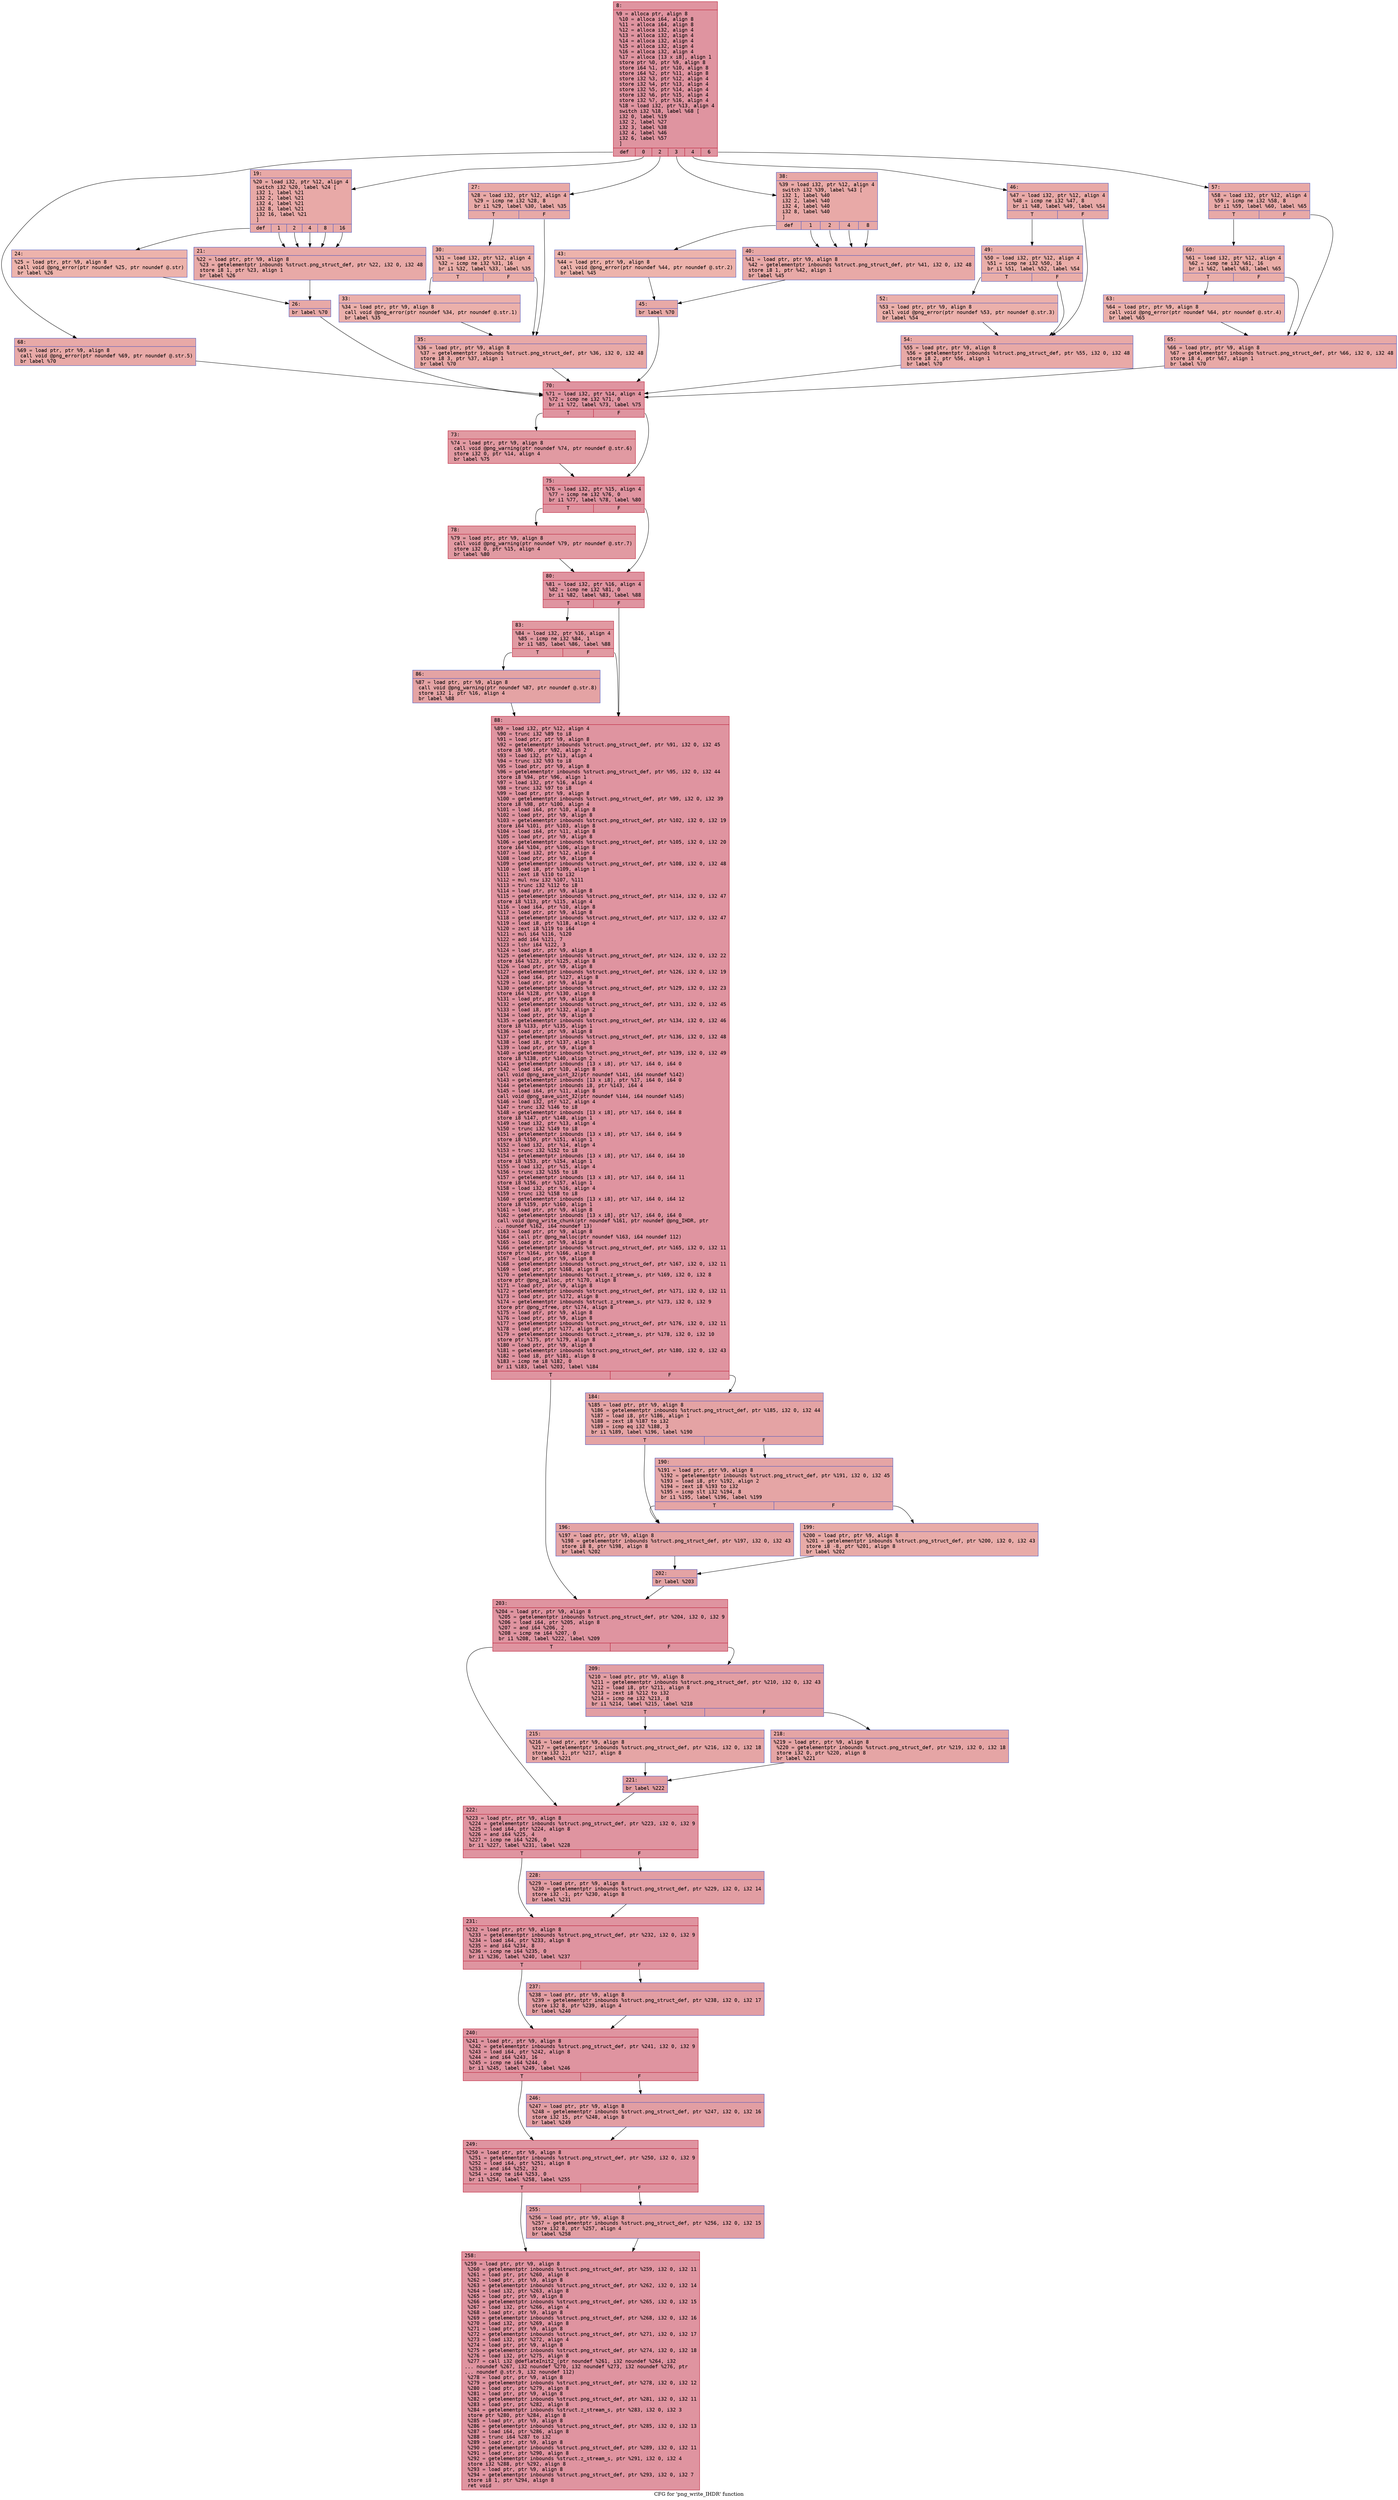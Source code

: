 digraph "CFG for 'png_write_IHDR' function" {
	label="CFG for 'png_write_IHDR' function";

	Node0x6000023b2a30 [shape=record,color="#b70d28ff", style=filled, fillcolor="#b70d2870" fontname="Courier",label="{8:\l|  %9 = alloca ptr, align 8\l  %10 = alloca i64, align 8\l  %11 = alloca i64, align 8\l  %12 = alloca i32, align 4\l  %13 = alloca i32, align 4\l  %14 = alloca i32, align 4\l  %15 = alloca i32, align 4\l  %16 = alloca i32, align 4\l  %17 = alloca [13 x i8], align 1\l  store ptr %0, ptr %9, align 8\l  store i64 %1, ptr %10, align 8\l  store i64 %2, ptr %11, align 8\l  store i32 %3, ptr %12, align 4\l  store i32 %4, ptr %13, align 4\l  store i32 %5, ptr %14, align 4\l  store i32 %6, ptr %15, align 4\l  store i32 %7, ptr %16, align 4\l  %18 = load i32, ptr %13, align 4\l  switch i32 %18, label %68 [\l    i32 0, label %19\l    i32 2, label %27\l    i32 3, label %38\l    i32 4, label %46\l    i32 6, label %57\l  ]\l|{<s0>def|<s1>0|<s2>2|<s3>3|<s4>4|<s5>6}}"];
	Node0x6000023b2a30:s0 -> Node0x6000023b30c0[tooltip="8 -> 68\nProbability 16.67%" ];
	Node0x6000023b2a30:s1 -> Node0x6000023b2a80[tooltip="8 -> 19\nProbability 16.67%" ];
	Node0x6000023b2a30:s2 -> Node0x6000023b2bc0[tooltip="8 -> 27\nProbability 16.67%" ];
	Node0x6000023b2a30:s3 -> Node0x6000023b2d00[tooltip="8 -> 38\nProbability 16.67%" ];
	Node0x6000023b2a30:s4 -> Node0x6000023b2e40[tooltip="8 -> 46\nProbability 16.67%" ];
	Node0x6000023b2a30:s5 -> Node0x6000023b2f80[tooltip="8 -> 57\nProbability 16.67%" ];
	Node0x6000023b2a80 [shape=record,color="#3d50c3ff", style=filled, fillcolor="#ca3b3770" fontname="Courier",label="{19:\l|  %20 = load i32, ptr %12, align 4\l  switch i32 %20, label %24 [\l    i32 1, label %21\l    i32 2, label %21\l    i32 4, label %21\l    i32 8, label %21\l    i32 16, label %21\l  ]\l|{<s0>def|<s1>1|<s2>2|<s3>4|<s4>8|<s5>16}}"];
	Node0x6000023b2a80:s0 -> Node0x6000023b2b20[tooltip="19 -> 24\nProbability 16.67%" ];
	Node0x6000023b2a80:s1 -> Node0x6000023b2ad0[tooltip="19 -> 21\nProbability 83.33%" ];
	Node0x6000023b2a80:s2 -> Node0x6000023b2ad0[tooltip="19 -> 21\nProbability 83.33%" ];
	Node0x6000023b2a80:s3 -> Node0x6000023b2ad0[tooltip="19 -> 21\nProbability 83.33%" ];
	Node0x6000023b2a80:s4 -> Node0x6000023b2ad0[tooltip="19 -> 21\nProbability 83.33%" ];
	Node0x6000023b2a80:s5 -> Node0x6000023b2ad0[tooltip="19 -> 21\nProbability 83.33%" ];
	Node0x6000023b2ad0 [shape=record,color="#3d50c3ff", style=filled, fillcolor="#ca3b3770" fontname="Courier",label="{21:\l|  %22 = load ptr, ptr %9, align 8\l  %23 = getelementptr inbounds %struct.png_struct_def, ptr %22, i32 0, i32 48\l  store i8 1, ptr %23, align 1\l  br label %26\l}"];
	Node0x6000023b2ad0 -> Node0x6000023b2b70[tooltip="21 -> 26\nProbability 100.00%" ];
	Node0x6000023b2b20 [shape=record,color="#3d50c3ff", style=filled, fillcolor="#d6524470" fontname="Courier",label="{24:\l|  %25 = load ptr, ptr %9, align 8\l  call void @png_error(ptr noundef %25, ptr noundef @.str)\l  br label %26\l}"];
	Node0x6000023b2b20 -> Node0x6000023b2b70[tooltip="24 -> 26\nProbability 100.00%" ];
	Node0x6000023b2b70 [shape=record,color="#3d50c3ff", style=filled, fillcolor="#ca3b3770" fontname="Courier",label="{26:\l|  br label %70\l}"];
	Node0x6000023b2b70 -> Node0x6000023b3110[tooltip="26 -> 70\nProbability 100.00%" ];
	Node0x6000023b2bc0 [shape=record,color="#3d50c3ff", style=filled, fillcolor="#ca3b3770" fontname="Courier",label="{27:\l|  %28 = load i32, ptr %12, align 4\l  %29 = icmp ne i32 %28, 8\l  br i1 %29, label %30, label %35\l|{<s0>T|<s1>F}}"];
	Node0x6000023b2bc0:s0 -> Node0x6000023b2c10[tooltip="27 -> 30\nProbability 50.00%" ];
	Node0x6000023b2bc0:s1 -> Node0x6000023b2cb0[tooltip="27 -> 35\nProbability 50.00%" ];
	Node0x6000023b2c10 [shape=record,color="#3d50c3ff", style=filled, fillcolor="#d0473d70" fontname="Courier",label="{30:\l|  %31 = load i32, ptr %12, align 4\l  %32 = icmp ne i32 %31, 16\l  br i1 %32, label %33, label %35\l|{<s0>T|<s1>F}}"];
	Node0x6000023b2c10:s0 -> Node0x6000023b2c60[tooltip="30 -> 33\nProbability 50.00%" ];
	Node0x6000023b2c10:s1 -> Node0x6000023b2cb0[tooltip="30 -> 35\nProbability 50.00%" ];
	Node0x6000023b2c60 [shape=record,color="#3d50c3ff", style=filled, fillcolor="#d24b4070" fontname="Courier",label="{33:\l|  %34 = load ptr, ptr %9, align 8\l  call void @png_error(ptr noundef %34, ptr noundef @.str.1)\l  br label %35\l}"];
	Node0x6000023b2c60 -> Node0x6000023b2cb0[tooltip="33 -> 35\nProbability 100.00%" ];
	Node0x6000023b2cb0 [shape=record,color="#3d50c3ff", style=filled, fillcolor="#ca3b3770" fontname="Courier",label="{35:\l|  %36 = load ptr, ptr %9, align 8\l  %37 = getelementptr inbounds %struct.png_struct_def, ptr %36, i32 0, i32 48\l  store i8 3, ptr %37, align 1\l  br label %70\l}"];
	Node0x6000023b2cb0 -> Node0x6000023b3110[tooltip="35 -> 70\nProbability 100.00%" ];
	Node0x6000023b2d00 [shape=record,color="#3d50c3ff", style=filled, fillcolor="#ca3b3770" fontname="Courier",label="{38:\l|  %39 = load i32, ptr %12, align 4\l  switch i32 %39, label %43 [\l    i32 1, label %40\l    i32 2, label %40\l    i32 4, label %40\l    i32 8, label %40\l  ]\l|{<s0>def|<s1>1|<s2>2|<s3>4|<s4>8}}"];
	Node0x6000023b2d00:s0 -> Node0x6000023b2da0[tooltip="38 -> 43\nProbability 20.00%" ];
	Node0x6000023b2d00:s1 -> Node0x6000023b2d50[tooltip="38 -> 40\nProbability 80.00%" ];
	Node0x6000023b2d00:s2 -> Node0x6000023b2d50[tooltip="38 -> 40\nProbability 80.00%" ];
	Node0x6000023b2d00:s3 -> Node0x6000023b2d50[tooltip="38 -> 40\nProbability 80.00%" ];
	Node0x6000023b2d00:s4 -> Node0x6000023b2d50[tooltip="38 -> 40\nProbability 80.00%" ];
	Node0x6000023b2d50 [shape=record,color="#3d50c3ff", style=filled, fillcolor="#ca3b3770" fontname="Courier",label="{40:\l|  %41 = load ptr, ptr %9, align 8\l  %42 = getelementptr inbounds %struct.png_struct_def, ptr %41, i32 0, i32 48\l  store i8 1, ptr %42, align 1\l  br label %45\l}"];
	Node0x6000023b2d50 -> Node0x6000023b2df0[tooltip="40 -> 45\nProbability 100.00%" ];
	Node0x6000023b2da0 [shape=record,color="#3d50c3ff", style=filled, fillcolor="#d6524470" fontname="Courier",label="{43:\l|  %44 = load ptr, ptr %9, align 8\l  call void @png_error(ptr noundef %44, ptr noundef @.str.2)\l  br label %45\l}"];
	Node0x6000023b2da0 -> Node0x6000023b2df0[tooltip="43 -> 45\nProbability 100.00%" ];
	Node0x6000023b2df0 [shape=record,color="#3d50c3ff", style=filled, fillcolor="#ca3b3770" fontname="Courier",label="{45:\l|  br label %70\l}"];
	Node0x6000023b2df0 -> Node0x6000023b3110[tooltip="45 -> 70\nProbability 100.00%" ];
	Node0x6000023b2e40 [shape=record,color="#3d50c3ff", style=filled, fillcolor="#ca3b3770" fontname="Courier",label="{46:\l|  %47 = load i32, ptr %12, align 4\l  %48 = icmp ne i32 %47, 8\l  br i1 %48, label %49, label %54\l|{<s0>T|<s1>F}}"];
	Node0x6000023b2e40:s0 -> Node0x6000023b2e90[tooltip="46 -> 49\nProbability 50.00%" ];
	Node0x6000023b2e40:s1 -> Node0x6000023b2f30[tooltip="46 -> 54\nProbability 50.00%" ];
	Node0x6000023b2e90 [shape=record,color="#3d50c3ff", style=filled, fillcolor="#d0473d70" fontname="Courier",label="{49:\l|  %50 = load i32, ptr %12, align 4\l  %51 = icmp ne i32 %50, 16\l  br i1 %51, label %52, label %54\l|{<s0>T|<s1>F}}"];
	Node0x6000023b2e90:s0 -> Node0x6000023b2ee0[tooltip="49 -> 52\nProbability 50.00%" ];
	Node0x6000023b2e90:s1 -> Node0x6000023b2f30[tooltip="49 -> 54\nProbability 50.00%" ];
	Node0x6000023b2ee0 [shape=record,color="#3d50c3ff", style=filled, fillcolor="#d24b4070" fontname="Courier",label="{52:\l|  %53 = load ptr, ptr %9, align 8\l  call void @png_error(ptr noundef %53, ptr noundef @.str.3)\l  br label %54\l}"];
	Node0x6000023b2ee0 -> Node0x6000023b2f30[tooltip="52 -> 54\nProbability 100.00%" ];
	Node0x6000023b2f30 [shape=record,color="#3d50c3ff", style=filled, fillcolor="#ca3b3770" fontname="Courier",label="{54:\l|  %55 = load ptr, ptr %9, align 8\l  %56 = getelementptr inbounds %struct.png_struct_def, ptr %55, i32 0, i32 48\l  store i8 2, ptr %56, align 1\l  br label %70\l}"];
	Node0x6000023b2f30 -> Node0x6000023b3110[tooltip="54 -> 70\nProbability 100.00%" ];
	Node0x6000023b2f80 [shape=record,color="#3d50c3ff", style=filled, fillcolor="#ca3b3770" fontname="Courier",label="{57:\l|  %58 = load i32, ptr %12, align 4\l  %59 = icmp ne i32 %58, 8\l  br i1 %59, label %60, label %65\l|{<s0>T|<s1>F}}"];
	Node0x6000023b2f80:s0 -> Node0x6000023b2fd0[tooltip="57 -> 60\nProbability 50.00%" ];
	Node0x6000023b2f80:s1 -> Node0x6000023b3070[tooltip="57 -> 65\nProbability 50.00%" ];
	Node0x6000023b2fd0 [shape=record,color="#3d50c3ff", style=filled, fillcolor="#d0473d70" fontname="Courier",label="{60:\l|  %61 = load i32, ptr %12, align 4\l  %62 = icmp ne i32 %61, 16\l  br i1 %62, label %63, label %65\l|{<s0>T|<s1>F}}"];
	Node0x6000023b2fd0:s0 -> Node0x6000023b3020[tooltip="60 -> 63\nProbability 50.00%" ];
	Node0x6000023b2fd0:s1 -> Node0x6000023b3070[tooltip="60 -> 65\nProbability 50.00%" ];
	Node0x6000023b3020 [shape=record,color="#3d50c3ff", style=filled, fillcolor="#d24b4070" fontname="Courier",label="{63:\l|  %64 = load ptr, ptr %9, align 8\l  call void @png_error(ptr noundef %64, ptr noundef @.str.4)\l  br label %65\l}"];
	Node0x6000023b3020 -> Node0x6000023b3070[tooltip="63 -> 65\nProbability 100.00%" ];
	Node0x6000023b3070 [shape=record,color="#3d50c3ff", style=filled, fillcolor="#ca3b3770" fontname="Courier",label="{65:\l|  %66 = load ptr, ptr %9, align 8\l  %67 = getelementptr inbounds %struct.png_struct_def, ptr %66, i32 0, i32 48\l  store i8 4, ptr %67, align 1\l  br label %70\l}"];
	Node0x6000023b3070 -> Node0x6000023b3110[tooltip="65 -> 70\nProbability 100.00%" ];
	Node0x6000023b30c0 [shape=record,color="#3d50c3ff", style=filled, fillcolor="#ca3b3770" fontname="Courier",label="{68:\l|  %69 = load ptr, ptr %9, align 8\l  call void @png_error(ptr noundef %69, ptr noundef @.str.5)\l  br label %70\l}"];
	Node0x6000023b30c0 -> Node0x6000023b3110[tooltip="68 -> 70\nProbability 100.00%" ];
	Node0x6000023b3110 [shape=record,color="#b70d28ff", style=filled, fillcolor="#b70d2870" fontname="Courier",label="{70:\l|  %71 = load i32, ptr %14, align 4\l  %72 = icmp ne i32 %71, 0\l  br i1 %72, label %73, label %75\l|{<s0>T|<s1>F}}"];
	Node0x6000023b3110:s0 -> Node0x6000023b3160[tooltip="70 -> 73\nProbability 62.50%" ];
	Node0x6000023b3110:s1 -> Node0x6000023b31b0[tooltip="70 -> 75\nProbability 37.50%" ];
	Node0x6000023b3160 [shape=record,color="#b70d28ff", style=filled, fillcolor="#bb1b2c70" fontname="Courier",label="{73:\l|  %74 = load ptr, ptr %9, align 8\l  call void @png_warning(ptr noundef %74, ptr noundef @.str.6)\l  store i32 0, ptr %14, align 4\l  br label %75\l}"];
	Node0x6000023b3160 -> Node0x6000023b31b0[tooltip="73 -> 75\nProbability 100.00%" ];
	Node0x6000023b31b0 [shape=record,color="#b70d28ff", style=filled, fillcolor="#b70d2870" fontname="Courier",label="{75:\l|  %76 = load i32, ptr %15, align 4\l  %77 = icmp ne i32 %76, 0\l  br i1 %77, label %78, label %80\l|{<s0>T|<s1>F}}"];
	Node0x6000023b31b0:s0 -> Node0x6000023b3200[tooltip="75 -> 78\nProbability 62.50%" ];
	Node0x6000023b31b0:s1 -> Node0x6000023b3250[tooltip="75 -> 80\nProbability 37.50%" ];
	Node0x6000023b3200 [shape=record,color="#b70d28ff", style=filled, fillcolor="#bb1b2c70" fontname="Courier",label="{78:\l|  %79 = load ptr, ptr %9, align 8\l  call void @png_warning(ptr noundef %79, ptr noundef @.str.7)\l  store i32 0, ptr %15, align 4\l  br label %80\l}"];
	Node0x6000023b3200 -> Node0x6000023b3250[tooltip="78 -> 80\nProbability 100.00%" ];
	Node0x6000023b3250 [shape=record,color="#b70d28ff", style=filled, fillcolor="#b70d2870" fontname="Courier",label="{80:\l|  %81 = load i32, ptr %16, align 4\l  %82 = icmp ne i32 %81, 0\l  br i1 %82, label %83, label %88\l|{<s0>T|<s1>F}}"];
	Node0x6000023b3250:s0 -> Node0x6000023b32a0[tooltip="80 -> 83\nProbability 62.50%" ];
	Node0x6000023b3250:s1 -> Node0x6000023b3340[tooltip="80 -> 88\nProbability 37.50%" ];
	Node0x6000023b32a0 [shape=record,color="#b70d28ff", style=filled, fillcolor="#bb1b2c70" fontname="Courier",label="{83:\l|  %84 = load i32, ptr %16, align 4\l  %85 = icmp ne i32 %84, 1\l  br i1 %85, label %86, label %88\l|{<s0>T|<s1>F}}"];
	Node0x6000023b32a0:s0 -> Node0x6000023b32f0[tooltip="83 -> 86\nProbability 50.00%" ];
	Node0x6000023b32a0:s1 -> Node0x6000023b3340[tooltip="83 -> 88\nProbability 50.00%" ];
	Node0x6000023b32f0 [shape=record,color="#3d50c3ff", style=filled, fillcolor="#c32e3170" fontname="Courier",label="{86:\l|  %87 = load ptr, ptr %9, align 8\l  call void @png_warning(ptr noundef %87, ptr noundef @.str.8)\l  store i32 1, ptr %16, align 4\l  br label %88\l}"];
	Node0x6000023b32f0 -> Node0x6000023b3340[tooltip="86 -> 88\nProbability 100.00%" ];
	Node0x6000023b3340 [shape=record,color="#b70d28ff", style=filled, fillcolor="#b70d2870" fontname="Courier",label="{88:\l|  %89 = load i32, ptr %12, align 4\l  %90 = trunc i32 %89 to i8\l  %91 = load ptr, ptr %9, align 8\l  %92 = getelementptr inbounds %struct.png_struct_def, ptr %91, i32 0, i32 45\l  store i8 %90, ptr %92, align 2\l  %93 = load i32, ptr %13, align 4\l  %94 = trunc i32 %93 to i8\l  %95 = load ptr, ptr %9, align 8\l  %96 = getelementptr inbounds %struct.png_struct_def, ptr %95, i32 0, i32 44\l  store i8 %94, ptr %96, align 1\l  %97 = load i32, ptr %16, align 4\l  %98 = trunc i32 %97 to i8\l  %99 = load ptr, ptr %9, align 8\l  %100 = getelementptr inbounds %struct.png_struct_def, ptr %99, i32 0, i32 39\l  store i8 %98, ptr %100, align 4\l  %101 = load i64, ptr %10, align 8\l  %102 = load ptr, ptr %9, align 8\l  %103 = getelementptr inbounds %struct.png_struct_def, ptr %102, i32 0, i32 19\l  store i64 %101, ptr %103, align 8\l  %104 = load i64, ptr %11, align 8\l  %105 = load ptr, ptr %9, align 8\l  %106 = getelementptr inbounds %struct.png_struct_def, ptr %105, i32 0, i32 20\l  store i64 %104, ptr %106, align 8\l  %107 = load i32, ptr %12, align 4\l  %108 = load ptr, ptr %9, align 8\l  %109 = getelementptr inbounds %struct.png_struct_def, ptr %108, i32 0, i32 48\l  %110 = load i8, ptr %109, align 1\l  %111 = zext i8 %110 to i32\l  %112 = mul nsw i32 %107, %111\l  %113 = trunc i32 %112 to i8\l  %114 = load ptr, ptr %9, align 8\l  %115 = getelementptr inbounds %struct.png_struct_def, ptr %114, i32 0, i32 47\l  store i8 %113, ptr %115, align 4\l  %116 = load i64, ptr %10, align 8\l  %117 = load ptr, ptr %9, align 8\l  %118 = getelementptr inbounds %struct.png_struct_def, ptr %117, i32 0, i32 47\l  %119 = load i8, ptr %118, align 4\l  %120 = zext i8 %119 to i64\l  %121 = mul i64 %116, %120\l  %122 = add i64 %121, 7\l  %123 = lshr i64 %122, 3\l  %124 = load ptr, ptr %9, align 8\l  %125 = getelementptr inbounds %struct.png_struct_def, ptr %124, i32 0, i32 22\l  store i64 %123, ptr %125, align 8\l  %126 = load ptr, ptr %9, align 8\l  %127 = getelementptr inbounds %struct.png_struct_def, ptr %126, i32 0, i32 19\l  %128 = load i64, ptr %127, align 8\l  %129 = load ptr, ptr %9, align 8\l  %130 = getelementptr inbounds %struct.png_struct_def, ptr %129, i32 0, i32 23\l  store i64 %128, ptr %130, align 8\l  %131 = load ptr, ptr %9, align 8\l  %132 = getelementptr inbounds %struct.png_struct_def, ptr %131, i32 0, i32 45\l  %133 = load i8, ptr %132, align 2\l  %134 = load ptr, ptr %9, align 8\l  %135 = getelementptr inbounds %struct.png_struct_def, ptr %134, i32 0, i32 46\l  store i8 %133, ptr %135, align 1\l  %136 = load ptr, ptr %9, align 8\l  %137 = getelementptr inbounds %struct.png_struct_def, ptr %136, i32 0, i32 48\l  %138 = load i8, ptr %137, align 1\l  %139 = load ptr, ptr %9, align 8\l  %140 = getelementptr inbounds %struct.png_struct_def, ptr %139, i32 0, i32 49\l  store i8 %138, ptr %140, align 2\l  %141 = getelementptr inbounds [13 x i8], ptr %17, i64 0, i64 0\l  %142 = load i64, ptr %10, align 8\l  call void @png_save_uint_32(ptr noundef %141, i64 noundef %142)\l  %143 = getelementptr inbounds [13 x i8], ptr %17, i64 0, i64 0\l  %144 = getelementptr inbounds i8, ptr %143, i64 4\l  %145 = load i64, ptr %11, align 8\l  call void @png_save_uint_32(ptr noundef %144, i64 noundef %145)\l  %146 = load i32, ptr %12, align 4\l  %147 = trunc i32 %146 to i8\l  %148 = getelementptr inbounds [13 x i8], ptr %17, i64 0, i64 8\l  store i8 %147, ptr %148, align 1\l  %149 = load i32, ptr %13, align 4\l  %150 = trunc i32 %149 to i8\l  %151 = getelementptr inbounds [13 x i8], ptr %17, i64 0, i64 9\l  store i8 %150, ptr %151, align 1\l  %152 = load i32, ptr %14, align 4\l  %153 = trunc i32 %152 to i8\l  %154 = getelementptr inbounds [13 x i8], ptr %17, i64 0, i64 10\l  store i8 %153, ptr %154, align 1\l  %155 = load i32, ptr %15, align 4\l  %156 = trunc i32 %155 to i8\l  %157 = getelementptr inbounds [13 x i8], ptr %17, i64 0, i64 11\l  store i8 %156, ptr %157, align 1\l  %158 = load i32, ptr %16, align 4\l  %159 = trunc i32 %158 to i8\l  %160 = getelementptr inbounds [13 x i8], ptr %17, i64 0, i64 12\l  store i8 %159, ptr %160, align 1\l  %161 = load ptr, ptr %9, align 8\l  %162 = getelementptr inbounds [13 x i8], ptr %17, i64 0, i64 0\l  call void @png_write_chunk(ptr noundef %161, ptr noundef @png_IHDR, ptr\l... noundef %162, i64 noundef 13)\l  %163 = load ptr, ptr %9, align 8\l  %164 = call ptr @png_malloc(ptr noundef %163, i64 noundef 112)\l  %165 = load ptr, ptr %9, align 8\l  %166 = getelementptr inbounds %struct.png_struct_def, ptr %165, i32 0, i32 11\l  store ptr %164, ptr %166, align 8\l  %167 = load ptr, ptr %9, align 8\l  %168 = getelementptr inbounds %struct.png_struct_def, ptr %167, i32 0, i32 11\l  %169 = load ptr, ptr %168, align 8\l  %170 = getelementptr inbounds %struct.z_stream_s, ptr %169, i32 0, i32 8\l  store ptr @png_zalloc, ptr %170, align 8\l  %171 = load ptr, ptr %9, align 8\l  %172 = getelementptr inbounds %struct.png_struct_def, ptr %171, i32 0, i32 11\l  %173 = load ptr, ptr %172, align 8\l  %174 = getelementptr inbounds %struct.z_stream_s, ptr %173, i32 0, i32 9\l  store ptr @png_zfree, ptr %174, align 8\l  %175 = load ptr, ptr %9, align 8\l  %176 = load ptr, ptr %9, align 8\l  %177 = getelementptr inbounds %struct.png_struct_def, ptr %176, i32 0, i32 11\l  %178 = load ptr, ptr %177, align 8\l  %179 = getelementptr inbounds %struct.z_stream_s, ptr %178, i32 0, i32 10\l  store ptr %175, ptr %179, align 8\l  %180 = load ptr, ptr %9, align 8\l  %181 = getelementptr inbounds %struct.png_struct_def, ptr %180, i32 0, i32 43\l  %182 = load i8, ptr %181, align 8\l  %183 = icmp ne i8 %182, 0\l  br i1 %183, label %203, label %184\l|{<s0>T|<s1>F}}"];
	Node0x6000023b3340:s0 -> Node0x6000023b3520[tooltip="88 -> 203\nProbability 62.50%" ];
	Node0x6000023b3340:s1 -> Node0x6000023b3390[tooltip="88 -> 184\nProbability 37.50%" ];
	Node0x6000023b3390 [shape=record,color="#3d50c3ff", style=filled, fillcolor="#c32e3170" fontname="Courier",label="{184:\l|  %185 = load ptr, ptr %9, align 8\l  %186 = getelementptr inbounds %struct.png_struct_def, ptr %185, i32 0, i32 44\l  %187 = load i8, ptr %186, align 1\l  %188 = zext i8 %187 to i32\l  %189 = icmp eq i32 %188, 3\l  br i1 %189, label %196, label %190\l|{<s0>T|<s1>F}}"];
	Node0x6000023b3390:s0 -> Node0x6000023b3430[tooltip="184 -> 196\nProbability 50.00%" ];
	Node0x6000023b3390:s1 -> Node0x6000023b33e0[tooltip="184 -> 190\nProbability 50.00%" ];
	Node0x6000023b33e0 [shape=record,color="#3d50c3ff", style=filled, fillcolor="#c5333470" fontname="Courier",label="{190:\l|  %191 = load ptr, ptr %9, align 8\l  %192 = getelementptr inbounds %struct.png_struct_def, ptr %191, i32 0, i32 45\l  %193 = load i8, ptr %192, align 2\l  %194 = zext i8 %193 to i32\l  %195 = icmp slt i32 %194, 8\l  br i1 %195, label %196, label %199\l|{<s0>T|<s1>F}}"];
	Node0x6000023b33e0:s0 -> Node0x6000023b3430[tooltip="190 -> 196\nProbability 50.00%" ];
	Node0x6000023b33e0:s1 -> Node0x6000023b3480[tooltip="190 -> 199\nProbability 50.00%" ];
	Node0x6000023b3430 [shape=record,color="#3d50c3ff", style=filled, fillcolor="#c32e3170" fontname="Courier",label="{196:\l|  %197 = load ptr, ptr %9, align 8\l  %198 = getelementptr inbounds %struct.png_struct_def, ptr %197, i32 0, i32 43\l  store i8 8, ptr %198, align 8\l  br label %202\l}"];
	Node0x6000023b3430 -> Node0x6000023b34d0[tooltip="196 -> 202\nProbability 100.00%" ];
	Node0x6000023b3480 [shape=record,color="#3d50c3ff", style=filled, fillcolor="#cc403a70" fontname="Courier",label="{199:\l|  %200 = load ptr, ptr %9, align 8\l  %201 = getelementptr inbounds %struct.png_struct_def, ptr %200, i32 0, i32 43\l  store i8 -8, ptr %201, align 8\l  br label %202\l}"];
	Node0x6000023b3480 -> Node0x6000023b34d0[tooltip="199 -> 202\nProbability 100.00%" ];
	Node0x6000023b34d0 [shape=record,color="#3d50c3ff", style=filled, fillcolor="#c32e3170" fontname="Courier",label="{202:\l|  br label %203\l}"];
	Node0x6000023b34d0 -> Node0x6000023b3520[tooltip="202 -> 203\nProbability 100.00%" ];
	Node0x6000023b3520 [shape=record,color="#b70d28ff", style=filled, fillcolor="#b70d2870" fontname="Courier",label="{203:\l|  %204 = load ptr, ptr %9, align 8\l  %205 = getelementptr inbounds %struct.png_struct_def, ptr %204, i32 0, i32 9\l  %206 = load i64, ptr %205, align 8\l  %207 = and i64 %206, 2\l  %208 = icmp ne i64 %207, 0\l  br i1 %208, label %222, label %209\l|{<s0>T|<s1>F}}"];
	Node0x6000023b3520:s0 -> Node0x6000023b36b0[tooltip="203 -> 222\nProbability 50.00%" ];
	Node0x6000023b3520:s1 -> Node0x6000023b3570[tooltip="203 -> 209\nProbability 50.00%" ];
	Node0x6000023b3570 [shape=record,color="#3d50c3ff", style=filled, fillcolor="#be242e70" fontname="Courier",label="{209:\l|  %210 = load ptr, ptr %9, align 8\l  %211 = getelementptr inbounds %struct.png_struct_def, ptr %210, i32 0, i32 43\l  %212 = load i8, ptr %211, align 8\l  %213 = zext i8 %212 to i32\l  %214 = icmp ne i32 %213, 8\l  br i1 %214, label %215, label %218\l|{<s0>T|<s1>F}}"];
	Node0x6000023b3570:s0 -> Node0x6000023b35c0[tooltip="209 -> 215\nProbability 50.00%" ];
	Node0x6000023b3570:s1 -> Node0x6000023b3610[tooltip="209 -> 218\nProbability 50.00%" ];
	Node0x6000023b35c0 [shape=record,color="#3d50c3ff", style=filled, fillcolor="#c5333470" fontname="Courier",label="{215:\l|  %216 = load ptr, ptr %9, align 8\l  %217 = getelementptr inbounds %struct.png_struct_def, ptr %216, i32 0, i32 18\l  store i32 1, ptr %217, align 8\l  br label %221\l}"];
	Node0x6000023b35c0 -> Node0x6000023b3660[tooltip="215 -> 221\nProbability 100.00%" ];
	Node0x6000023b3610 [shape=record,color="#3d50c3ff", style=filled, fillcolor="#c5333470" fontname="Courier",label="{218:\l|  %219 = load ptr, ptr %9, align 8\l  %220 = getelementptr inbounds %struct.png_struct_def, ptr %219, i32 0, i32 18\l  store i32 0, ptr %220, align 8\l  br label %221\l}"];
	Node0x6000023b3610 -> Node0x6000023b3660[tooltip="218 -> 221\nProbability 100.00%" ];
	Node0x6000023b3660 [shape=record,color="#3d50c3ff", style=filled, fillcolor="#be242e70" fontname="Courier",label="{221:\l|  br label %222\l}"];
	Node0x6000023b3660 -> Node0x6000023b36b0[tooltip="221 -> 222\nProbability 100.00%" ];
	Node0x6000023b36b0 [shape=record,color="#b70d28ff", style=filled, fillcolor="#b70d2870" fontname="Courier",label="{222:\l|  %223 = load ptr, ptr %9, align 8\l  %224 = getelementptr inbounds %struct.png_struct_def, ptr %223, i32 0, i32 9\l  %225 = load i64, ptr %224, align 8\l  %226 = and i64 %225, 4\l  %227 = icmp ne i64 %226, 0\l  br i1 %227, label %231, label %228\l|{<s0>T|<s1>F}}"];
	Node0x6000023b36b0:s0 -> Node0x6000023b3750[tooltip="222 -> 231\nProbability 50.00%" ];
	Node0x6000023b36b0:s1 -> Node0x6000023b3700[tooltip="222 -> 228\nProbability 50.00%" ];
	Node0x6000023b3700 [shape=record,color="#3d50c3ff", style=filled, fillcolor="#be242e70" fontname="Courier",label="{228:\l|  %229 = load ptr, ptr %9, align 8\l  %230 = getelementptr inbounds %struct.png_struct_def, ptr %229, i32 0, i32 14\l  store i32 -1, ptr %230, align 8\l  br label %231\l}"];
	Node0x6000023b3700 -> Node0x6000023b3750[tooltip="228 -> 231\nProbability 100.00%" ];
	Node0x6000023b3750 [shape=record,color="#b70d28ff", style=filled, fillcolor="#b70d2870" fontname="Courier",label="{231:\l|  %232 = load ptr, ptr %9, align 8\l  %233 = getelementptr inbounds %struct.png_struct_def, ptr %232, i32 0, i32 9\l  %234 = load i64, ptr %233, align 8\l  %235 = and i64 %234, 8\l  %236 = icmp ne i64 %235, 0\l  br i1 %236, label %240, label %237\l|{<s0>T|<s1>F}}"];
	Node0x6000023b3750:s0 -> Node0x6000023b37f0[tooltip="231 -> 240\nProbability 50.00%" ];
	Node0x6000023b3750:s1 -> Node0x6000023b37a0[tooltip="231 -> 237\nProbability 50.00%" ];
	Node0x6000023b37a0 [shape=record,color="#3d50c3ff", style=filled, fillcolor="#be242e70" fontname="Courier",label="{237:\l|  %238 = load ptr, ptr %9, align 8\l  %239 = getelementptr inbounds %struct.png_struct_def, ptr %238, i32 0, i32 17\l  store i32 8, ptr %239, align 4\l  br label %240\l}"];
	Node0x6000023b37a0 -> Node0x6000023b37f0[tooltip="237 -> 240\nProbability 100.00%" ];
	Node0x6000023b37f0 [shape=record,color="#b70d28ff", style=filled, fillcolor="#b70d2870" fontname="Courier",label="{240:\l|  %241 = load ptr, ptr %9, align 8\l  %242 = getelementptr inbounds %struct.png_struct_def, ptr %241, i32 0, i32 9\l  %243 = load i64, ptr %242, align 8\l  %244 = and i64 %243, 16\l  %245 = icmp ne i64 %244, 0\l  br i1 %245, label %249, label %246\l|{<s0>T|<s1>F}}"];
	Node0x6000023b37f0:s0 -> Node0x6000023b3890[tooltip="240 -> 249\nProbability 50.00%" ];
	Node0x6000023b37f0:s1 -> Node0x6000023b3840[tooltip="240 -> 246\nProbability 50.00%" ];
	Node0x6000023b3840 [shape=record,color="#3d50c3ff", style=filled, fillcolor="#be242e70" fontname="Courier",label="{246:\l|  %247 = load ptr, ptr %9, align 8\l  %248 = getelementptr inbounds %struct.png_struct_def, ptr %247, i32 0, i32 16\l  store i32 15, ptr %248, align 8\l  br label %249\l}"];
	Node0x6000023b3840 -> Node0x6000023b3890[tooltip="246 -> 249\nProbability 100.00%" ];
	Node0x6000023b3890 [shape=record,color="#b70d28ff", style=filled, fillcolor="#b70d2870" fontname="Courier",label="{249:\l|  %250 = load ptr, ptr %9, align 8\l  %251 = getelementptr inbounds %struct.png_struct_def, ptr %250, i32 0, i32 9\l  %252 = load i64, ptr %251, align 8\l  %253 = and i64 %252, 32\l  %254 = icmp ne i64 %253, 0\l  br i1 %254, label %258, label %255\l|{<s0>T|<s1>F}}"];
	Node0x6000023b3890:s0 -> Node0x6000023b3930[tooltip="249 -> 258\nProbability 50.00%" ];
	Node0x6000023b3890:s1 -> Node0x6000023b38e0[tooltip="249 -> 255\nProbability 50.00%" ];
	Node0x6000023b38e0 [shape=record,color="#3d50c3ff", style=filled, fillcolor="#be242e70" fontname="Courier",label="{255:\l|  %256 = load ptr, ptr %9, align 8\l  %257 = getelementptr inbounds %struct.png_struct_def, ptr %256, i32 0, i32 15\l  store i32 8, ptr %257, align 4\l  br label %258\l}"];
	Node0x6000023b38e0 -> Node0x6000023b3930[tooltip="255 -> 258\nProbability 100.00%" ];
	Node0x6000023b3930 [shape=record,color="#b70d28ff", style=filled, fillcolor="#b70d2870" fontname="Courier",label="{258:\l|  %259 = load ptr, ptr %9, align 8\l  %260 = getelementptr inbounds %struct.png_struct_def, ptr %259, i32 0, i32 11\l  %261 = load ptr, ptr %260, align 8\l  %262 = load ptr, ptr %9, align 8\l  %263 = getelementptr inbounds %struct.png_struct_def, ptr %262, i32 0, i32 14\l  %264 = load i32, ptr %263, align 8\l  %265 = load ptr, ptr %9, align 8\l  %266 = getelementptr inbounds %struct.png_struct_def, ptr %265, i32 0, i32 15\l  %267 = load i32, ptr %266, align 4\l  %268 = load ptr, ptr %9, align 8\l  %269 = getelementptr inbounds %struct.png_struct_def, ptr %268, i32 0, i32 16\l  %270 = load i32, ptr %269, align 8\l  %271 = load ptr, ptr %9, align 8\l  %272 = getelementptr inbounds %struct.png_struct_def, ptr %271, i32 0, i32 17\l  %273 = load i32, ptr %272, align 4\l  %274 = load ptr, ptr %9, align 8\l  %275 = getelementptr inbounds %struct.png_struct_def, ptr %274, i32 0, i32 18\l  %276 = load i32, ptr %275, align 8\l  %277 = call i32 @deflateInit2_(ptr noundef %261, i32 noundef %264, i32\l... noundef %267, i32 noundef %270, i32 noundef %273, i32 noundef %276, ptr\l... noundef @.str.9, i32 noundef 112)\l  %278 = load ptr, ptr %9, align 8\l  %279 = getelementptr inbounds %struct.png_struct_def, ptr %278, i32 0, i32 12\l  %280 = load ptr, ptr %279, align 8\l  %281 = load ptr, ptr %9, align 8\l  %282 = getelementptr inbounds %struct.png_struct_def, ptr %281, i32 0, i32 11\l  %283 = load ptr, ptr %282, align 8\l  %284 = getelementptr inbounds %struct.z_stream_s, ptr %283, i32 0, i32 3\l  store ptr %280, ptr %284, align 8\l  %285 = load ptr, ptr %9, align 8\l  %286 = getelementptr inbounds %struct.png_struct_def, ptr %285, i32 0, i32 13\l  %287 = load i64, ptr %286, align 8\l  %288 = trunc i64 %287 to i32\l  %289 = load ptr, ptr %9, align 8\l  %290 = getelementptr inbounds %struct.png_struct_def, ptr %289, i32 0, i32 11\l  %291 = load ptr, ptr %290, align 8\l  %292 = getelementptr inbounds %struct.z_stream_s, ptr %291, i32 0, i32 4\l  store i32 %288, ptr %292, align 8\l  %293 = load ptr, ptr %9, align 8\l  %294 = getelementptr inbounds %struct.png_struct_def, ptr %293, i32 0, i32 7\l  store i8 1, ptr %294, align 8\l  ret void\l}"];
}
